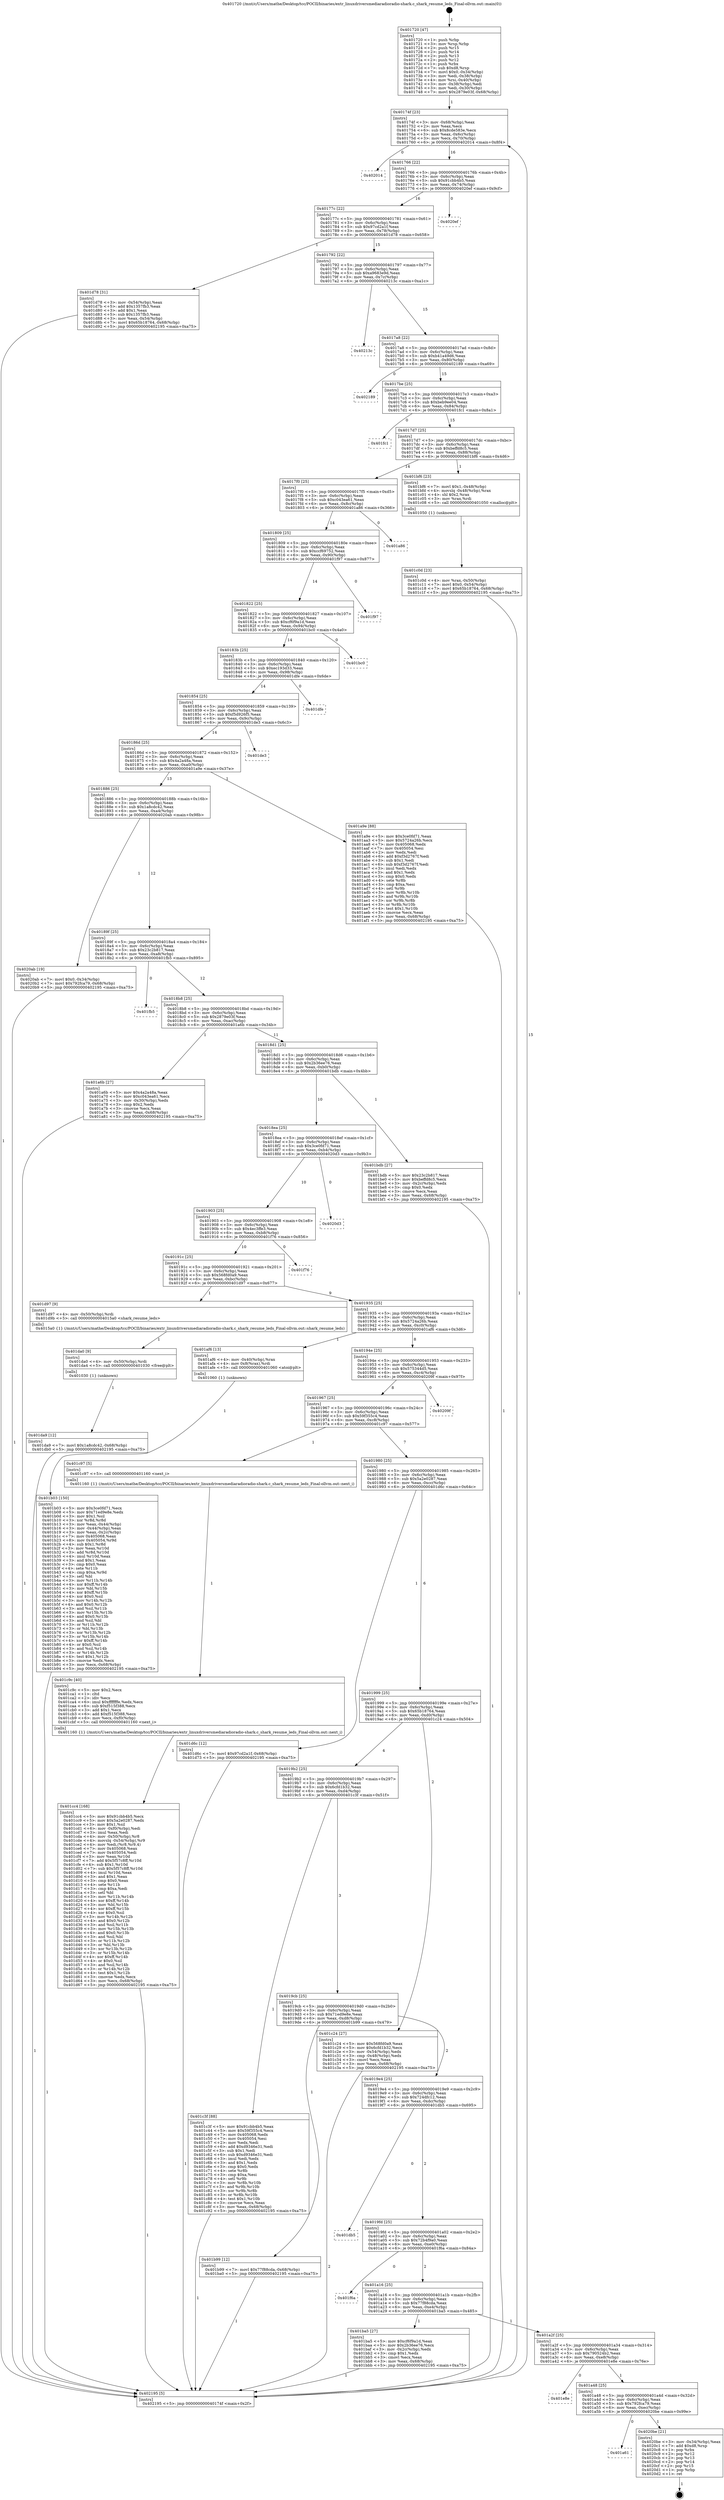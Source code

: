 digraph "0x401720" {
  label = "0x401720 (/mnt/c/Users/mathe/Desktop/tcc/POCII/binaries/extr_linuxdriversmediaradioradio-shark.c_shark_resume_leds_Final-ollvm.out::main(0))"
  labelloc = "t"
  node[shape=record]

  Entry [label="",width=0.3,height=0.3,shape=circle,fillcolor=black,style=filled]
  "0x40174f" [label="{
     0x40174f [23]\l
     | [instrs]\l
     &nbsp;&nbsp;0x40174f \<+3\>: mov -0x68(%rbp),%eax\l
     &nbsp;&nbsp;0x401752 \<+2\>: mov %eax,%ecx\l
     &nbsp;&nbsp;0x401754 \<+6\>: sub $0x8cde583e,%ecx\l
     &nbsp;&nbsp;0x40175a \<+3\>: mov %eax,-0x6c(%rbp)\l
     &nbsp;&nbsp;0x40175d \<+3\>: mov %ecx,-0x70(%rbp)\l
     &nbsp;&nbsp;0x401760 \<+6\>: je 0000000000402014 \<main+0x8f4\>\l
  }"]
  "0x402014" [label="{
     0x402014\l
  }", style=dashed]
  "0x401766" [label="{
     0x401766 [22]\l
     | [instrs]\l
     &nbsp;&nbsp;0x401766 \<+5\>: jmp 000000000040176b \<main+0x4b\>\l
     &nbsp;&nbsp;0x40176b \<+3\>: mov -0x6c(%rbp),%eax\l
     &nbsp;&nbsp;0x40176e \<+5\>: sub $0x91cbb4b5,%eax\l
     &nbsp;&nbsp;0x401773 \<+3\>: mov %eax,-0x74(%rbp)\l
     &nbsp;&nbsp;0x401776 \<+6\>: je 00000000004020ef \<main+0x9cf\>\l
  }"]
  Exit [label="",width=0.3,height=0.3,shape=circle,fillcolor=black,style=filled,peripheries=2]
  "0x4020ef" [label="{
     0x4020ef\l
  }", style=dashed]
  "0x40177c" [label="{
     0x40177c [22]\l
     | [instrs]\l
     &nbsp;&nbsp;0x40177c \<+5\>: jmp 0000000000401781 \<main+0x61\>\l
     &nbsp;&nbsp;0x401781 \<+3\>: mov -0x6c(%rbp),%eax\l
     &nbsp;&nbsp;0x401784 \<+5\>: sub $0x97cd2a1f,%eax\l
     &nbsp;&nbsp;0x401789 \<+3\>: mov %eax,-0x78(%rbp)\l
     &nbsp;&nbsp;0x40178c \<+6\>: je 0000000000401d78 \<main+0x658\>\l
  }"]
  "0x401a61" [label="{
     0x401a61\l
  }", style=dashed]
  "0x401d78" [label="{
     0x401d78 [31]\l
     | [instrs]\l
     &nbsp;&nbsp;0x401d78 \<+3\>: mov -0x54(%rbp),%eax\l
     &nbsp;&nbsp;0x401d7b \<+5\>: add $0x1357fb3,%eax\l
     &nbsp;&nbsp;0x401d80 \<+3\>: add $0x1,%eax\l
     &nbsp;&nbsp;0x401d83 \<+5\>: sub $0x1357fb3,%eax\l
     &nbsp;&nbsp;0x401d88 \<+3\>: mov %eax,-0x54(%rbp)\l
     &nbsp;&nbsp;0x401d8b \<+7\>: movl $0x65b18764,-0x68(%rbp)\l
     &nbsp;&nbsp;0x401d92 \<+5\>: jmp 0000000000402195 \<main+0xa75\>\l
  }"]
  "0x401792" [label="{
     0x401792 [22]\l
     | [instrs]\l
     &nbsp;&nbsp;0x401792 \<+5\>: jmp 0000000000401797 \<main+0x77\>\l
     &nbsp;&nbsp;0x401797 \<+3\>: mov -0x6c(%rbp),%eax\l
     &nbsp;&nbsp;0x40179a \<+5\>: sub $0xa9683e9d,%eax\l
     &nbsp;&nbsp;0x40179f \<+3\>: mov %eax,-0x7c(%rbp)\l
     &nbsp;&nbsp;0x4017a2 \<+6\>: je 000000000040213c \<main+0xa1c\>\l
  }"]
  "0x4020be" [label="{
     0x4020be [21]\l
     | [instrs]\l
     &nbsp;&nbsp;0x4020be \<+3\>: mov -0x34(%rbp),%eax\l
     &nbsp;&nbsp;0x4020c1 \<+7\>: add $0xd8,%rsp\l
     &nbsp;&nbsp;0x4020c8 \<+1\>: pop %rbx\l
     &nbsp;&nbsp;0x4020c9 \<+2\>: pop %r12\l
     &nbsp;&nbsp;0x4020cb \<+2\>: pop %r13\l
     &nbsp;&nbsp;0x4020cd \<+2\>: pop %r14\l
     &nbsp;&nbsp;0x4020cf \<+2\>: pop %r15\l
     &nbsp;&nbsp;0x4020d1 \<+1\>: pop %rbp\l
     &nbsp;&nbsp;0x4020d2 \<+1\>: ret\l
  }"]
  "0x40213c" [label="{
     0x40213c\l
  }", style=dashed]
  "0x4017a8" [label="{
     0x4017a8 [22]\l
     | [instrs]\l
     &nbsp;&nbsp;0x4017a8 \<+5\>: jmp 00000000004017ad \<main+0x8d\>\l
     &nbsp;&nbsp;0x4017ad \<+3\>: mov -0x6c(%rbp),%eax\l
     &nbsp;&nbsp;0x4017b0 \<+5\>: sub $0xb41a49d6,%eax\l
     &nbsp;&nbsp;0x4017b5 \<+3\>: mov %eax,-0x80(%rbp)\l
     &nbsp;&nbsp;0x4017b8 \<+6\>: je 0000000000402189 \<main+0xa69\>\l
  }"]
  "0x401a48" [label="{
     0x401a48 [25]\l
     | [instrs]\l
     &nbsp;&nbsp;0x401a48 \<+5\>: jmp 0000000000401a4d \<main+0x32d\>\l
     &nbsp;&nbsp;0x401a4d \<+3\>: mov -0x6c(%rbp),%eax\l
     &nbsp;&nbsp;0x401a50 \<+5\>: sub $0x792fca79,%eax\l
     &nbsp;&nbsp;0x401a55 \<+6\>: mov %eax,-0xec(%rbp)\l
     &nbsp;&nbsp;0x401a5b \<+6\>: je 00000000004020be \<main+0x99e\>\l
  }"]
  "0x402189" [label="{
     0x402189\l
  }", style=dashed]
  "0x4017be" [label="{
     0x4017be [25]\l
     | [instrs]\l
     &nbsp;&nbsp;0x4017be \<+5\>: jmp 00000000004017c3 \<main+0xa3\>\l
     &nbsp;&nbsp;0x4017c3 \<+3\>: mov -0x6c(%rbp),%eax\l
     &nbsp;&nbsp;0x4017c6 \<+5\>: sub $0xbeb9ee04,%eax\l
     &nbsp;&nbsp;0x4017cb \<+6\>: mov %eax,-0x84(%rbp)\l
     &nbsp;&nbsp;0x4017d1 \<+6\>: je 0000000000401fc1 \<main+0x8a1\>\l
  }"]
  "0x401e8e" [label="{
     0x401e8e\l
  }", style=dashed]
  "0x401fc1" [label="{
     0x401fc1\l
  }", style=dashed]
  "0x4017d7" [label="{
     0x4017d7 [25]\l
     | [instrs]\l
     &nbsp;&nbsp;0x4017d7 \<+5\>: jmp 00000000004017dc \<main+0xbc\>\l
     &nbsp;&nbsp;0x4017dc \<+3\>: mov -0x6c(%rbp),%eax\l
     &nbsp;&nbsp;0x4017df \<+5\>: sub $0xbeffd8c5,%eax\l
     &nbsp;&nbsp;0x4017e4 \<+6\>: mov %eax,-0x88(%rbp)\l
     &nbsp;&nbsp;0x4017ea \<+6\>: je 0000000000401bf6 \<main+0x4d6\>\l
  }"]
  "0x401da9" [label="{
     0x401da9 [12]\l
     | [instrs]\l
     &nbsp;&nbsp;0x401da9 \<+7\>: movl $0x1a8cdc42,-0x68(%rbp)\l
     &nbsp;&nbsp;0x401db0 \<+5\>: jmp 0000000000402195 \<main+0xa75\>\l
  }"]
  "0x401bf6" [label="{
     0x401bf6 [23]\l
     | [instrs]\l
     &nbsp;&nbsp;0x401bf6 \<+7\>: movl $0x1,-0x48(%rbp)\l
     &nbsp;&nbsp;0x401bfd \<+4\>: movslq -0x48(%rbp),%rax\l
     &nbsp;&nbsp;0x401c01 \<+4\>: shl $0x2,%rax\l
     &nbsp;&nbsp;0x401c05 \<+3\>: mov %rax,%rdi\l
     &nbsp;&nbsp;0x401c08 \<+5\>: call 0000000000401050 \<malloc@plt\>\l
     | [calls]\l
     &nbsp;&nbsp;0x401050 \{1\} (unknown)\l
  }"]
  "0x4017f0" [label="{
     0x4017f0 [25]\l
     | [instrs]\l
     &nbsp;&nbsp;0x4017f0 \<+5\>: jmp 00000000004017f5 \<main+0xd5\>\l
     &nbsp;&nbsp;0x4017f5 \<+3\>: mov -0x6c(%rbp),%eax\l
     &nbsp;&nbsp;0x4017f8 \<+5\>: sub $0xc043ea61,%eax\l
     &nbsp;&nbsp;0x4017fd \<+6\>: mov %eax,-0x8c(%rbp)\l
     &nbsp;&nbsp;0x401803 \<+6\>: je 0000000000401a86 \<main+0x366\>\l
  }"]
  "0x401da0" [label="{
     0x401da0 [9]\l
     | [instrs]\l
     &nbsp;&nbsp;0x401da0 \<+4\>: mov -0x50(%rbp),%rdi\l
     &nbsp;&nbsp;0x401da4 \<+5\>: call 0000000000401030 \<free@plt\>\l
     | [calls]\l
     &nbsp;&nbsp;0x401030 \{1\} (unknown)\l
  }"]
  "0x401a86" [label="{
     0x401a86\l
  }", style=dashed]
  "0x401809" [label="{
     0x401809 [25]\l
     | [instrs]\l
     &nbsp;&nbsp;0x401809 \<+5\>: jmp 000000000040180e \<main+0xee\>\l
     &nbsp;&nbsp;0x40180e \<+3\>: mov -0x6c(%rbp),%eax\l
     &nbsp;&nbsp;0x401811 \<+5\>: sub $0xccf69752,%eax\l
     &nbsp;&nbsp;0x401816 \<+6\>: mov %eax,-0x90(%rbp)\l
     &nbsp;&nbsp;0x40181c \<+6\>: je 0000000000401f97 \<main+0x877\>\l
  }"]
  "0x401cc4" [label="{
     0x401cc4 [168]\l
     | [instrs]\l
     &nbsp;&nbsp;0x401cc4 \<+5\>: mov $0x91cbb4b5,%ecx\l
     &nbsp;&nbsp;0x401cc9 \<+5\>: mov $0x5a2e0287,%edx\l
     &nbsp;&nbsp;0x401cce \<+3\>: mov $0x1,%sil\l
     &nbsp;&nbsp;0x401cd1 \<+6\>: mov -0xf0(%rbp),%edi\l
     &nbsp;&nbsp;0x401cd7 \<+3\>: imul %eax,%edi\l
     &nbsp;&nbsp;0x401cda \<+4\>: mov -0x50(%rbp),%r8\l
     &nbsp;&nbsp;0x401cde \<+4\>: movslq -0x54(%rbp),%r9\l
     &nbsp;&nbsp;0x401ce2 \<+4\>: mov %edi,(%r8,%r9,4)\l
     &nbsp;&nbsp;0x401ce6 \<+7\>: mov 0x405068,%eax\l
     &nbsp;&nbsp;0x401ced \<+7\>: mov 0x405054,%edi\l
     &nbsp;&nbsp;0x401cf4 \<+3\>: mov %eax,%r10d\l
     &nbsp;&nbsp;0x401cf7 \<+7\>: add $0x5f57c8ff,%r10d\l
     &nbsp;&nbsp;0x401cfe \<+4\>: sub $0x1,%r10d\l
     &nbsp;&nbsp;0x401d02 \<+7\>: sub $0x5f57c8ff,%r10d\l
     &nbsp;&nbsp;0x401d09 \<+4\>: imul %r10d,%eax\l
     &nbsp;&nbsp;0x401d0d \<+3\>: and $0x1,%eax\l
     &nbsp;&nbsp;0x401d10 \<+3\>: cmp $0x0,%eax\l
     &nbsp;&nbsp;0x401d13 \<+4\>: sete %r11b\l
     &nbsp;&nbsp;0x401d17 \<+3\>: cmp $0xa,%edi\l
     &nbsp;&nbsp;0x401d1a \<+3\>: setl %bl\l
     &nbsp;&nbsp;0x401d1d \<+3\>: mov %r11b,%r14b\l
     &nbsp;&nbsp;0x401d20 \<+4\>: xor $0xff,%r14b\l
     &nbsp;&nbsp;0x401d24 \<+3\>: mov %bl,%r15b\l
     &nbsp;&nbsp;0x401d27 \<+4\>: xor $0xff,%r15b\l
     &nbsp;&nbsp;0x401d2b \<+4\>: xor $0x0,%sil\l
     &nbsp;&nbsp;0x401d2f \<+3\>: mov %r14b,%r12b\l
     &nbsp;&nbsp;0x401d32 \<+4\>: and $0x0,%r12b\l
     &nbsp;&nbsp;0x401d36 \<+3\>: and %sil,%r11b\l
     &nbsp;&nbsp;0x401d39 \<+3\>: mov %r15b,%r13b\l
     &nbsp;&nbsp;0x401d3c \<+4\>: and $0x0,%r13b\l
     &nbsp;&nbsp;0x401d40 \<+3\>: and %sil,%bl\l
     &nbsp;&nbsp;0x401d43 \<+3\>: or %r11b,%r12b\l
     &nbsp;&nbsp;0x401d46 \<+3\>: or %bl,%r13b\l
     &nbsp;&nbsp;0x401d49 \<+3\>: xor %r13b,%r12b\l
     &nbsp;&nbsp;0x401d4c \<+3\>: or %r15b,%r14b\l
     &nbsp;&nbsp;0x401d4f \<+4\>: xor $0xff,%r14b\l
     &nbsp;&nbsp;0x401d53 \<+4\>: or $0x0,%sil\l
     &nbsp;&nbsp;0x401d57 \<+3\>: and %sil,%r14b\l
     &nbsp;&nbsp;0x401d5a \<+3\>: or %r14b,%r12b\l
     &nbsp;&nbsp;0x401d5d \<+4\>: test $0x1,%r12b\l
     &nbsp;&nbsp;0x401d61 \<+3\>: cmovne %edx,%ecx\l
     &nbsp;&nbsp;0x401d64 \<+3\>: mov %ecx,-0x68(%rbp)\l
     &nbsp;&nbsp;0x401d67 \<+5\>: jmp 0000000000402195 \<main+0xa75\>\l
  }"]
  "0x401f97" [label="{
     0x401f97\l
  }", style=dashed]
  "0x401822" [label="{
     0x401822 [25]\l
     | [instrs]\l
     &nbsp;&nbsp;0x401822 \<+5\>: jmp 0000000000401827 \<main+0x107\>\l
     &nbsp;&nbsp;0x401827 \<+3\>: mov -0x6c(%rbp),%eax\l
     &nbsp;&nbsp;0x40182a \<+5\>: sub $0xcf6f9a1d,%eax\l
     &nbsp;&nbsp;0x40182f \<+6\>: mov %eax,-0x94(%rbp)\l
     &nbsp;&nbsp;0x401835 \<+6\>: je 0000000000401bc0 \<main+0x4a0\>\l
  }"]
  "0x401c9c" [label="{
     0x401c9c [40]\l
     | [instrs]\l
     &nbsp;&nbsp;0x401c9c \<+5\>: mov $0x2,%ecx\l
     &nbsp;&nbsp;0x401ca1 \<+1\>: cltd\l
     &nbsp;&nbsp;0x401ca2 \<+2\>: idiv %ecx\l
     &nbsp;&nbsp;0x401ca4 \<+6\>: imul $0xfffffffe,%edx,%ecx\l
     &nbsp;&nbsp;0x401caa \<+6\>: sub $0xf515f388,%ecx\l
     &nbsp;&nbsp;0x401cb0 \<+3\>: add $0x1,%ecx\l
     &nbsp;&nbsp;0x401cb3 \<+6\>: add $0xf515f388,%ecx\l
     &nbsp;&nbsp;0x401cb9 \<+6\>: mov %ecx,-0xf0(%rbp)\l
     &nbsp;&nbsp;0x401cbf \<+5\>: call 0000000000401160 \<next_i\>\l
     | [calls]\l
     &nbsp;&nbsp;0x401160 \{1\} (/mnt/c/Users/mathe/Desktop/tcc/POCII/binaries/extr_linuxdriversmediaradioradio-shark.c_shark_resume_leds_Final-ollvm.out::next_i)\l
  }"]
  "0x401bc0" [label="{
     0x401bc0\l
  }", style=dashed]
  "0x40183b" [label="{
     0x40183b [25]\l
     | [instrs]\l
     &nbsp;&nbsp;0x40183b \<+5\>: jmp 0000000000401840 \<main+0x120\>\l
     &nbsp;&nbsp;0x401840 \<+3\>: mov -0x6c(%rbp),%eax\l
     &nbsp;&nbsp;0x401843 \<+5\>: sub $0xec193d33,%eax\l
     &nbsp;&nbsp;0x401848 \<+6\>: mov %eax,-0x98(%rbp)\l
     &nbsp;&nbsp;0x40184e \<+6\>: je 0000000000401dfe \<main+0x6de\>\l
  }"]
  "0x401c0d" [label="{
     0x401c0d [23]\l
     | [instrs]\l
     &nbsp;&nbsp;0x401c0d \<+4\>: mov %rax,-0x50(%rbp)\l
     &nbsp;&nbsp;0x401c11 \<+7\>: movl $0x0,-0x54(%rbp)\l
     &nbsp;&nbsp;0x401c18 \<+7\>: movl $0x65b18764,-0x68(%rbp)\l
     &nbsp;&nbsp;0x401c1f \<+5\>: jmp 0000000000402195 \<main+0xa75\>\l
  }"]
  "0x401dfe" [label="{
     0x401dfe\l
  }", style=dashed]
  "0x401854" [label="{
     0x401854 [25]\l
     | [instrs]\l
     &nbsp;&nbsp;0x401854 \<+5\>: jmp 0000000000401859 \<main+0x139\>\l
     &nbsp;&nbsp;0x401859 \<+3\>: mov -0x6c(%rbp),%eax\l
     &nbsp;&nbsp;0x40185c \<+5\>: sub $0xf5d926f5,%eax\l
     &nbsp;&nbsp;0x401861 \<+6\>: mov %eax,-0x9c(%rbp)\l
     &nbsp;&nbsp;0x401867 \<+6\>: je 0000000000401de3 \<main+0x6c3\>\l
  }"]
  "0x401a2f" [label="{
     0x401a2f [25]\l
     | [instrs]\l
     &nbsp;&nbsp;0x401a2f \<+5\>: jmp 0000000000401a34 \<main+0x314\>\l
     &nbsp;&nbsp;0x401a34 \<+3\>: mov -0x6c(%rbp),%eax\l
     &nbsp;&nbsp;0x401a37 \<+5\>: sub $0x790524b2,%eax\l
     &nbsp;&nbsp;0x401a3c \<+6\>: mov %eax,-0xe8(%rbp)\l
     &nbsp;&nbsp;0x401a42 \<+6\>: je 0000000000401e8e \<main+0x76e\>\l
  }"]
  "0x401de3" [label="{
     0x401de3\l
  }", style=dashed]
  "0x40186d" [label="{
     0x40186d [25]\l
     | [instrs]\l
     &nbsp;&nbsp;0x40186d \<+5\>: jmp 0000000000401872 \<main+0x152\>\l
     &nbsp;&nbsp;0x401872 \<+3\>: mov -0x6c(%rbp),%eax\l
     &nbsp;&nbsp;0x401875 \<+5\>: sub $0x4a2a48a,%eax\l
     &nbsp;&nbsp;0x40187a \<+6\>: mov %eax,-0xa0(%rbp)\l
     &nbsp;&nbsp;0x401880 \<+6\>: je 0000000000401a9e \<main+0x37e\>\l
  }"]
  "0x401ba5" [label="{
     0x401ba5 [27]\l
     | [instrs]\l
     &nbsp;&nbsp;0x401ba5 \<+5\>: mov $0xcf6f9a1d,%eax\l
     &nbsp;&nbsp;0x401baa \<+5\>: mov $0x2b36ee76,%ecx\l
     &nbsp;&nbsp;0x401baf \<+3\>: mov -0x2c(%rbp),%edx\l
     &nbsp;&nbsp;0x401bb2 \<+3\>: cmp $0x1,%edx\l
     &nbsp;&nbsp;0x401bb5 \<+3\>: cmovl %ecx,%eax\l
     &nbsp;&nbsp;0x401bb8 \<+3\>: mov %eax,-0x68(%rbp)\l
     &nbsp;&nbsp;0x401bbb \<+5\>: jmp 0000000000402195 \<main+0xa75\>\l
  }"]
  "0x401a9e" [label="{
     0x401a9e [88]\l
     | [instrs]\l
     &nbsp;&nbsp;0x401a9e \<+5\>: mov $0x3ce0fd71,%eax\l
     &nbsp;&nbsp;0x401aa3 \<+5\>: mov $0x5724a26b,%ecx\l
     &nbsp;&nbsp;0x401aa8 \<+7\>: mov 0x405068,%edx\l
     &nbsp;&nbsp;0x401aaf \<+7\>: mov 0x405054,%esi\l
     &nbsp;&nbsp;0x401ab6 \<+2\>: mov %edx,%edi\l
     &nbsp;&nbsp;0x401ab8 \<+6\>: add $0xf3d2767f,%edi\l
     &nbsp;&nbsp;0x401abe \<+3\>: sub $0x1,%edi\l
     &nbsp;&nbsp;0x401ac1 \<+6\>: sub $0xf3d2767f,%edi\l
     &nbsp;&nbsp;0x401ac7 \<+3\>: imul %edi,%edx\l
     &nbsp;&nbsp;0x401aca \<+3\>: and $0x1,%edx\l
     &nbsp;&nbsp;0x401acd \<+3\>: cmp $0x0,%edx\l
     &nbsp;&nbsp;0x401ad0 \<+4\>: sete %r8b\l
     &nbsp;&nbsp;0x401ad4 \<+3\>: cmp $0xa,%esi\l
     &nbsp;&nbsp;0x401ad7 \<+4\>: setl %r9b\l
     &nbsp;&nbsp;0x401adb \<+3\>: mov %r8b,%r10b\l
     &nbsp;&nbsp;0x401ade \<+3\>: and %r9b,%r10b\l
     &nbsp;&nbsp;0x401ae1 \<+3\>: xor %r9b,%r8b\l
     &nbsp;&nbsp;0x401ae4 \<+3\>: or %r8b,%r10b\l
     &nbsp;&nbsp;0x401ae7 \<+4\>: test $0x1,%r10b\l
     &nbsp;&nbsp;0x401aeb \<+3\>: cmovne %ecx,%eax\l
     &nbsp;&nbsp;0x401aee \<+3\>: mov %eax,-0x68(%rbp)\l
     &nbsp;&nbsp;0x401af1 \<+5\>: jmp 0000000000402195 \<main+0xa75\>\l
  }"]
  "0x401886" [label="{
     0x401886 [25]\l
     | [instrs]\l
     &nbsp;&nbsp;0x401886 \<+5\>: jmp 000000000040188b \<main+0x16b\>\l
     &nbsp;&nbsp;0x40188b \<+3\>: mov -0x6c(%rbp),%eax\l
     &nbsp;&nbsp;0x40188e \<+5\>: sub $0x1a8cdc42,%eax\l
     &nbsp;&nbsp;0x401893 \<+6\>: mov %eax,-0xa4(%rbp)\l
     &nbsp;&nbsp;0x401899 \<+6\>: je 00000000004020ab \<main+0x98b\>\l
  }"]
  "0x401a16" [label="{
     0x401a16 [25]\l
     | [instrs]\l
     &nbsp;&nbsp;0x401a16 \<+5\>: jmp 0000000000401a1b \<main+0x2fb\>\l
     &nbsp;&nbsp;0x401a1b \<+3\>: mov -0x6c(%rbp),%eax\l
     &nbsp;&nbsp;0x401a1e \<+5\>: sub $0x77f88cda,%eax\l
     &nbsp;&nbsp;0x401a23 \<+6\>: mov %eax,-0xe4(%rbp)\l
     &nbsp;&nbsp;0x401a29 \<+6\>: je 0000000000401ba5 \<main+0x485\>\l
  }"]
  "0x4020ab" [label="{
     0x4020ab [19]\l
     | [instrs]\l
     &nbsp;&nbsp;0x4020ab \<+7\>: movl $0x0,-0x34(%rbp)\l
     &nbsp;&nbsp;0x4020b2 \<+7\>: movl $0x792fca79,-0x68(%rbp)\l
     &nbsp;&nbsp;0x4020b9 \<+5\>: jmp 0000000000402195 \<main+0xa75\>\l
  }"]
  "0x40189f" [label="{
     0x40189f [25]\l
     | [instrs]\l
     &nbsp;&nbsp;0x40189f \<+5\>: jmp 00000000004018a4 \<main+0x184\>\l
     &nbsp;&nbsp;0x4018a4 \<+3\>: mov -0x6c(%rbp),%eax\l
     &nbsp;&nbsp;0x4018a7 \<+5\>: sub $0x23c2b817,%eax\l
     &nbsp;&nbsp;0x4018ac \<+6\>: mov %eax,-0xa8(%rbp)\l
     &nbsp;&nbsp;0x4018b2 \<+6\>: je 0000000000401fb5 \<main+0x895\>\l
  }"]
  "0x401f6a" [label="{
     0x401f6a\l
  }", style=dashed]
  "0x401fb5" [label="{
     0x401fb5\l
  }", style=dashed]
  "0x4018b8" [label="{
     0x4018b8 [25]\l
     | [instrs]\l
     &nbsp;&nbsp;0x4018b8 \<+5\>: jmp 00000000004018bd \<main+0x19d\>\l
     &nbsp;&nbsp;0x4018bd \<+3\>: mov -0x6c(%rbp),%eax\l
     &nbsp;&nbsp;0x4018c0 \<+5\>: sub $0x2879e03f,%eax\l
     &nbsp;&nbsp;0x4018c5 \<+6\>: mov %eax,-0xac(%rbp)\l
     &nbsp;&nbsp;0x4018cb \<+6\>: je 0000000000401a6b \<main+0x34b\>\l
  }"]
  "0x4019fd" [label="{
     0x4019fd [25]\l
     | [instrs]\l
     &nbsp;&nbsp;0x4019fd \<+5\>: jmp 0000000000401a02 \<main+0x2e2\>\l
     &nbsp;&nbsp;0x401a02 \<+3\>: mov -0x6c(%rbp),%eax\l
     &nbsp;&nbsp;0x401a05 \<+5\>: sub $0x72b4f9a0,%eax\l
     &nbsp;&nbsp;0x401a0a \<+6\>: mov %eax,-0xe0(%rbp)\l
     &nbsp;&nbsp;0x401a10 \<+6\>: je 0000000000401f6a \<main+0x84a\>\l
  }"]
  "0x401a6b" [label="{
     0x401a6b [27]\l
     | [instrs]\l
     &nbsp;&nbsp;0x401a6b \<+5\>: mov $0x4a2a48a,%eax\l
     &nbsp;&nbsp;0x401a70 \<+5\>: mov $0xc043ea61,%ecx\l
     &nbsp;&nbsp;0x401a75 \<+3\>: mov -0x30(%rbp),%edx\l
     &nbsp;&nbsp;0x401a78 \<+3\>: cmp $0x2,%edx\l
     &nbsp;&nbsp;0x401a7b \<+3\>: cmovne %ecx,%eax\l
     &nbsp;&nbsp;0x401a7e \<+3\>: mov %eax,-0x68(%rbp)\l
     &nbsp;&nbsp;0x401a81 \<+5\>: jmp 0000000000402195 \<main+0xa75\>\l
  }"]
  "0x4018d1" [label="{
     0x4018d1 [25]\l
     | [instrs]\l
     &nbsp;&nbsp;0x4018d1 \<+5\>: jmp 00000000004018d6 \<main+0x1b6\>\l
     &nbsp;&nbsp;0x4018d6 \<+3\>: mov -0x6c(%rbp),%eax\l
     &nbsp;&nbsp;0x4018d9 \<+5\>: sub $0x2b36ee76,%eax\l
     &nbsp;&nbsp;0x4018de \<+6\>: mov %eax,-0xb0(%rbp)\l
     &nbsp;&nbsp;0x4018e4 \<+6\>: je 0000000000401bdb \<main+0x4bb\>\l
  }"]
  "0x402195" [label="{
     0x402195 [5]\l
     | [instrs]\l
     &nbsp;&nbsp;0x402195 \<+5\>: jmp 000000000040174f \<main+0x2f\>\l
  }"]
  "0x401720" [label="{
     0x401720 [47]\l
     | [instrs]\l
     &nbsp;&nbsp;0x401720 \<+1\>: push %rbp\l
     &nbsp;&nbsp;0x401721 \<+3\>: mov %rsp,%rbp\l
     &nbsp;&nbsp;0x401724 \<+2\>: push %r15\l
     &nbsp;&nbsp;0x401726 \<+2\>: push %r14\l
     &nbsp;&nbsp;0x401728 \<+2\>: push %r13\l
     &nbsp;&nbsp;0x40172a \<+2\>: push %r12\l
     &nbsp;&nbsp;0x40172c \<+1\>: push %rbx\l
     &nbsp;&nbsp;0x40172d \<+7\>: sub $0xd8,%rsp\l
     &nbsp;&nbsp;0x401734 \<+7\>: movl $0x0,-0x34(%rbp)\l
     &nbsp;&nbsp;0x40173b \<+3\>: mov %edi,-0x38(%rbp)\l
     &nbsp;&nbsp;0x40173e \<+4\>: mov %rsi,-0x40(%rbp)\l
     &nbsp;&nbsp;0x401742 \<+3\>: mov -0x38(%rbp),%edi\l
     &nbsp;&nbsp;0x401745 \<+3\>: mov %edi,-0x30(%rbp)\l
     &nbsp;&nbsp;0x401748 \<+7\>: movl $0x2879e03f,-0x68(%rbp)\l
  }"]
  "0x401db5" [label="{
     0x401db5\l
  }", style=dashed]
  "0x401bdb" [label="{
     0x401bdb [27]\l
     | [instrs]\l
     &nbsp;&nbsp;0x401bdb \<+5\>: mov $0x23c2b817,%eax\l
     &nbsp;&nbsp;0x401be0 \<+5\>: mov $0xbeffd8c5,%ecx\l
     &nbsp;&nbsp;0x401be5 \<+3\>: mov -0x2c(%rbp),%edx\l
     &nbsp;&nbsp;0x401be8 \<+3\>: cmp $0x0,%edx\l
     &nbsp;&nbsp;0x401beb \<+3\>: cmove %ecx,%eax\l
     &nbsp;&nbsp;0x401bee \<+3\>: mov %eax,-0x68(%rbp)\l
     &nbsp;&nbsp;0x401bf1 \<+5\>: jmp 0000000000402195 \<main+0xa75\>\l
  }"]
  "0x4018ea" [label="{
     0x4018ea [25]\l
     | [instrs]\l
     &nbsp;&nbsp;0x4018ea \<+5\>: jmp 00000000004018ef \<main+0x1cf\>\l
     &nbsp;&nbsp;0x4018ef \<+3\>: mov -0x6c(%rbp),%eax\l
     &nbsp;&nbsp;0x4018f2 \<+5\>: sub $0x3ce0fd71,%eax\l
     &nbsp;&nbsp;0x4018f7 \<+6\>: mov %eax,-0xb4(%rbp)\l
     &nbsp;&nbsp;0x4018fd \<+6\>: je 00000000004020d3 \<main+0x9b3\>\l
  }"]
  "0x4019e4" [label="{
     0x4019e4 [25]\l
     | [instrs]\l
     &nbsp;&nbsp;0x4019e4 \<+5\>: jmp 00000000004019e9 \<main+0x2c9\>\l
     &nbsp;&nbsp;0x4019e9 \<+3\>: mov -0x6c(%rbp),%eax\l
     &nbsp;&nbsp;0x4019ec \<+5\>: sub $0x724dfc12,%eax\l
     &nbsp;&nbsp;0x4019f1 \<+6\>: mov %eax,-0xdc(%rbp)\l
     &nbsp;&nbsp;0x4019f7 \<+6\>: je 0000000000401db5 \<main+0x695\>\l
  }"]
  "0x4020d3" [label="{
     0x4020d3\l
  }", style=dashed]
  "0x401903" [label="{
     0x401903 [25]\l
     | [instrs]\l
     &nbsp;&nbsp;0x401903 \<+5\>: jmp 0000000000401908 \<main+0x1e8\>\l
     &nbsp;&nbsp;0x401908 \<+3\>: mov -0x6c(%rbp),%eax\l
     &nbsp;&nbsp;0x40190b \<+5\>: sub $0x4ec3ffe3,%eax\l
     &nbsp;&nbsp;0x401910 \<+6\>: mov %eax,-0xb8(%rbp)\l
     &nbsp;&nbsp;0x401916 \<+6\>: je 0000000000401f76 \<main+0x856\>\l
  }"]
  "0x401b99" [label="{
     0x401b99 [12]\l
     | [instrs]\l
     &nbsp;&nbsp;0x401b99 \<+7\>: movl $0x77f88cda,-0x68(%rbp)\l
     &nbsp;&nbsp;0x401ba0 \<+5\>: jmp 0000000000402195 \<main+0xa75\>\l
  }"]
  "0x401f76" [label="{
     0x401f76\l
  }", style=dashed]
  "0x40191c" [label="{
     0x40191c [25]\l
     | [instrs]\l
     &nbsp;&nbsp;0x40191c \<+5\>: jmp 0000000000401921 \<main+0x201\>\l
     &nbsp;&nbsp;0x401921 \<+3\>: mov -0x6c(%rbp),%eax\l
     &nbsp;&nbsp;0x401924 \<+5\>: sub $0x568fd0a9,%eax\l
     &nbsp;&nbsp;0x401929 \<+6\>: mov %eax,-0xbc(%rbp)\l
     &nbsp;&nbsp;0x40192f \<+6\>: je 0000000000401d97 \<main+0x677\>\l
  }"]
  "0x4019cb" [label="{
     0x4019cb [25]\l
     | [instrs]\l
     &nbsp;&nbsp;0x4019cb \<+5\>: jmp 00000000004019d0 \<main+0x2b0\>\l
     &nbsp;&nbsp;0x4019d0 \<+3\>: mov -0x6c(%rbp),%eax\l
     &nbsp;&nbsp;0x4019d3 \<+5\>: sub $0x71ed9e8e,%eax\l
     &nbsp;&nbsp;0x4019d8 \<+6\>: mov %eax,-0xd8(%rbp)\l
     &nbsp;&nbsp;0x4019de \<+6\>: je 0000000000401b99 \<main+0x479\>\l
  }"]
  "0x401d97" [label="{
     0x401d97 [9]\l
     | [instrs]\l
     &nbsp;&nbsp;0x401d97 \<+4\>: mov -0x50(%rbp),%rdi\l
     &nbsp;&nbsp;0x401d9b \<+5\>: call 00000000004015a0 \<shark_resume_leds\>\l
     | [calls]\l
     &nbsp;&nbsp;0x4015a0 \{1\} (/mnt/c/Users/mathe/Desktop/tcc/POCII/binaries/extr_linuxdriversmediaradioradio-shark.c_shark_resume_leds_Final-ollvm.out::shark_resume_leds)\l
  }"]
  "0x401935" [label="{
     0x401935 [25]\l
     | [instrs]\l
     &nbsp;&nbsp;0x401935 \<+5\>: jmp 000000000040193a \<main+0x21a\>\l
     &nbsp;&nbsp;0x40193a \<+3\>: mov -0x6c(%rbp),%eax\l
     &nbsp;&nbsp;0x40193d \<+5\>: sub $0x5724a26b,%eax\l
     &nbsp;&nbsp;0x401942 \<+6\>: mov %eax,-0xc0(%rbp)\l
     &nbsp;&nbsp;0x401948 \<+6\>: je 0000000000401af6 \<main+0x3d6\>\l
  }"]
  "0x401c3f" [label="{
     0x401c3f [88]\l
     | [instrs]\l
     &nbsp;&nbsp;0x401c3f \<+5\>: mov $0x91cbb4b5,%eax\l
     &nbsp;&nbsp;0x401c44 \<+5\>: mov $0x59f355c4,%ecx\l
     &nbsp;&nbsp;0x401c49 \<+7\>: mov 0x405068,%edx\l
     &nbsp;&nbsp;0x401c50 \<+7\>: mov 0x405054,%esi\l
     &nbsp;&nbsp;0x401c57 \<+2\>: mov %edx,%edi\l
     &nbsp;&nbsp;0x401c59 \<+6\>: add $0xd9346e31,%edi\l
     &nbsp;&nbsp;0x401c5f \<+3\>: sub $0x1,%edi\l
     &nbsp;&nbsp;0x401c62 \<+6\>: sub $0xd9346e31,%edi\l
     &nbsp;&nbsp;0x401c68 \<+3\>: imul %edi,%edx\l
     &nbsp;&nbsp;0x401c6b \<+3\>: and $0x1,%edx\l
     &nbsp;&nbsp;0x401c6e \<+3\>: cmp $0x0,%edx\l
     &nbsp;&nbsp;0x401c71 \<+4\>: sete %r8b\l
     &nbsp;&nbsp;0x401c75 \<+3\>: cmp $0xa,%esi\l
     &nbsp;&nbsp;0x401c78 \<+4\>: setl %r9b\l
     &nbsp;&nbsp;0x401c7c \<+3\>: mov %r8b,%r10b\l
     &nbsp;&nbsp;0x401c7f \<+3\>: and %r9b,%r10b\l
     &nbsp;&nbsp;0x401c82 \<+3\>: xor %r9b,%r8b\l
     &nbsp;&nbsp;0x401c85 \<+3\>: or %r8b,%r10b\l
     &nbsp;&nbsp;0x401c88 \<+4\>: test $0x1,%r10b\l
     &nbsp;&nbsp;0x401c8c \<+3\>: cmovne %ecx,%eax\l
     &nbsp;&nbsp;0x401c8f \<+3\>: mov %eax,-0x68(%rbp)\l
     &nbsp;&nbsp;0x401c92 \<+5\>: jmp 0000000000402195 \<main+0xa75\>\l
  }"]
  "0x401af6" [label="{
     0x401af6 [13]\l
     | [instrs]\l
     &nbsp;&nbsp;0x401af6 \<+4\>: mov -0x40(%rbp),%rax\l
     &nbsp;&nbsp;0x401afa \<+4\>: mov 0x8(%rax),%rdi\l
     &nbsp;&nbsp;0x401afe \<+5\>: call 0000000000401060 \<atoi@plt\>\l
     | [calls]\l
     &nbsp;&nbsp;0x401060 \{1\} (unknown)\l
  }"]
  "0x40194e" [label="{
     0x40194e [25]\l
     | [instrs]\l
     &nbsp;&nbsp;0x40194e \<+5\>: jmp 0000000000401953 \<main+0x233\>\l
     &nbsp;&nbsp;0x401953 \<+3\>: mov -0x6c(%rbp),%eax\l
     &nbsp;&nbsp;0x401956 \<+5\>: sub $0x575344d5,%eax\l
     &nbsp;&nbsp;0x40195b \<+6\>: mov %eax,-0xc4(%rbp)\l
     &nbsp;&nbsp;0x401961 \<+6\>: je 000000000040209f \<main+0x97f\>\l
  }"]
  "0x401b03" [label="{
     0x401b03 [150]\l
     | [instrs]\l
     &nbsp;&nbsp;0x401b03 \<+5\>: mov $0x3ce0fd71,%ecx\l
     &nbsp;&nbsp;0x401b08 \<+5\>: mov $0x71ed9e8e,%edx\l
     &nbsp;&nbsp;0x401b0d \<+3\>: mov $0x1,%sil\l
     &nbsp;&nbsp;0x401b10 \<+3\>: xor %r8d,%r8d\l
     &nbsp;&nbsp;0x401b13 \<+3\>: mov %eax,-0x44(%rbp)\l
     &nbsp;&nbsp;0x401b16 \<+3\>: mov -0x44(%rbp),%eax\l
     &nbsp;&nbsp;0x401b19 \<+3\>: mov %eax,-0x2c(%rbp)\l
     &nbsp;&nbsp;0x401b1c \<+7\>: mov 0x405068,%eax\l
     &nbsp;&nbsp;0x401b23 \<+8\>: mov 0x405054,%r9d\l
     &nbsp;&nbsp;0x401b2b \<+4\>: sub $0x1,%r8d\l
     &nbsp;&nbsp;0x401b2f \<+3\>: mov %eax,%r10d\l
     &nbsp;&nbsp;0x401b32 \<+3\>: add %r8d,%r10d\l
     &nbsp;&nbsp;0x401b35 \<+4\>: imul %r10d,%eax\l
     &nbsp;&nbsp;0x401b39 \<+3\>: and $0x1,%eax\l
     &nbsp;&nbsp;0x401b3c \<+3\>: cmp $0x0,%eax\l
     &nbsp;&nbsp;0x401b3f \<+4\>: sete %r11b\l
     &nbsp;&nbsp;0x401b43 \<+4\>: cmp $0xa,%r9d\l
     &nbsp;&nbsp;0x401b47 \<+3\>: setl %bl\l
     &nbsp;&nbsp;0x401b4a \<+3\>: mov %r11b,%r14b\l
     &nbsp;&nbsp;0x401b4d \<+4\>: xor $0xff,%r14b\l
     &nbsp;&nbsp;0x401b51 \<+3\>: mov %bl,%r15b\l
     &nbsp;&nbsp;0x401b54 \<+4\>: xor $0xff,%r15b\l
     &nbsp;&nbsp;0x401b58 \<+4\>: xor $0x0,%sil\l
     &nbsp;&nbsp;0x401b5c \<+3\>: mov %r14b,%r12b\l
     &nbsp;&nbsp;0x401b5f \<+4\>: and $0x0,%r12b\l
     &nbsp;&nbsp;0x401b63 \<+3\>: and %sil,%r11b\l
     &nbsp;&nbsp;0x401b66 \<+3\>: mov %r15b,%r13b\l
     &nbsp;&nbsp;0x401b69 \<+4\>: and $0x0,%r13b\l
     &nbsp;&nbsp;0x401b6d \<+3\>: and %sil,%bl\l
     &nbsp;&nbsp;0x401b70 \<+3\>: or %r11b,%r12b\l
     &nbsp;&nbsp;0x401b73 \<+3\>: or %bl,%r13b\l
     &nbsp;&nbsp;0x401b76 \<+3\>: xor %r13b,%r12b\l
     &nbsp;&nbsp;0x401b79 \<+3\>: or %r15b,%r14b\l
     &nbsp;&nbsp;0x401b7c \<+4\>: xor $0xff,%r14b\l
     &nbsp;&nbsp;0x401b80 \<+4\>: or $0x0,%sil\l
     &nbsp;&nbsp;0x401b84 \<+3\>: and %sil,%r14b\l
     &nbsp;&nbsp;0x401b87 \<+3\>: or %r14b,%r12b\l
     &nbsp;&nbsp;0x401b8a \<+4\>: test $0x1,%r12b\l
     &nbsp;&nbsp;0x401b8e \<+3\>: cmovne %edx,%ecx\l
     &nbsp;&nbsp;0x401b91 \<+3\>: mov %ecx,-0x68(%rbp)\l
     &nbsp;&nbsp;0x401b94 \<+5\>: jmp 0000000000402195 \<main+0xa75\>\l
  }"]
  "0x4019b2" [label="{
     0x4019b2 [25]\l
     | [instrs]\l
     &nbsp;&nbsp;0x4019b2 \<+5\>: jmp 00000000004019b7 \<main+0x297\>\l
     &nbsp;&nbsp;0x4019b7 \<+3\>: mov -0x6c(%rbp),%eax\l
     &nbsp;&nbsp;0x4019ba \<+5\>: sub $0x6cfd1b32,%eax\l
     &nbsp;&nbsp;0x4019bf \<+6\>: mov %eax,-0xd4(%rbp)\l
     &nbsp;&nbsp;0x4019c5 \<+6\>: je 0000000000401c3f \<main+0x51f\>\l
  }"]
  "0x40209f" [label="{
     0x40209f\l
  }", style=dashed]
  "0x401967" [label="{
     0x401967 [25]\l
     | [instrs]\l
     &nbsp;&nbsp;0x401967 \<+5\>: jmp 000000000040196c \<main+0x24c\>\l
     &nbsp;&nbsp;0x40196c \<+3\>: mov -0x6c(%rbp),%eax\l
     &nbsp;&nbsp;0x40196f \<+5\>: sub $0x59f355c4,%eax\l
     &nbsp;&nbsp;0x401974 \<+6\>: mov %eax,-0xc8(%rbp)\l
     &nbsp;&nbsp;0x40197a \<+6\>: je 0000000000401c97 \<main+0x577\>\l
  }"]
  "0x401c24" [label="{
     0x401c24 [27]\l
     | [instrs]\l
     &nbsp;&nbsp;0x401c24 \<+5\>: mov $0x568fd0a9,%eax\l
     &nbsp;&nbsp;0x401c29 \<+5\>: mov $0x6cfd1b32,%ecx\l
     &nbsp;&nbsp;0x401c2e \<+3\>: mov -0x54(%rbp),%edx\l
     &nbsp;&nbsp;0x401c31 \<+3\>: cmp -0x48(%rbp),%edx\l
     &nbsp;&nbsp;0x401c34 \<+3\>: cmovl %ecx,%eax\l
     &nbsp;&nbsp;0x401c37 \<+3\>: mov %eax,-0x68(%rbp)\l
     &nbsp;&nbsp;0x401c3a \<+5\>: jmp 0000000000402195 \<main+0xa75\>\l
  }"]
  "0x401c97" [label="{
     0x401c97 [5]\l
     | [instrs]\l
     &nbsp;&nbsp;0x401c97 \<+5\>: call 0000000000401160 \<next_i\>\l
     | [calls]\l
     &nbsp;&nbsp;0x401160 \{1\} (/mnt/c/Users/mathe/Desktop/tcc/POCII/binaries/extr_linuxdriversmediaradioradio-shark.c_shark_resume_leds_Final-ollvm.out::next_i)\l
  }"]
  "0x401980" [label="{
     0x401980 [25]\l
     | [instrs]\l
     &nbsp;&nbsp;0x401980 \<+5\>: jmp 0000000000401985 \<main+0x265\>\l
     &nbsp;&nbsp;0x401985 \<+3\>: mov -0x6c(%rbp),%eax\l
     &nbsp;&nbsp;0x401988 \<+5\>: sub $0x5a2e0287,%eax\l
     &nbsp;&nbsp;0x40198d \<+6\>: mov %eax,-0xcc(%rbp)\l
     &nbsp;&nbsp;0x401993 \<+6\>: je 0000000000401d6c \<main+0x64c\>\l
  }"]
  "0x401999" [label="{
     0x401999 [25]\l
     | [instrs]\l
     &nbsp;&nbsp;0x401999 \<+5\>: jmp 000000000040199e \<main+0x27e\>\l
     &nbsp;&nbsp;0x40199e \<+3\>: mov -0x6c(%rbp),%eax\l
     &nbsp;&nbsp;0x4019a1 \<+5\>: sub $0x65b18764,%eax\l
     &nbsp;&nbsp;0x4019a6 \<+6\>: mov %eax,-0xd0(%rbp)\l
     &nbsp;&nbsp;0x4019ac \<+6\>: je 0000000000401c24 \<main+0x504\>\l
  }"]
  "0x401d6c" [label="{
     0x401d6c [12]\l
     | [instrs]\l
     &nbsp;&nbsp;0x401d6c \<+7\>: movl $0x97cd2a1f,-0x68(%rbp)\l
     &nbsp;&nbsp;0x401d73 \<+5\>: jmp 0000000000402195 \<main+0xa75\>\l
  }"]
  Entry -> "0x401720" [label=" 1"]
  "0x40174f" -> "0x402014" [label=" 0"]
  "0x40174f" -> "0x401766" [label=" 16"]
  "0x4020be" -> Exit [label=" 1"]
  "0x401766" -> "0x4020ef" [label=" 0"]
  "0x401766" -> "0x40177c" [label=" 16"]
  "0x401a48" -> "0x401a61" [label=" 0"]
  "0x40177c" -> "0x401d78" [label=" 1"]
  "0x40177c" -> "0x401792" [label=" 15"]
  "0x401a48" -> "0x4020be" [label=" 1"]
  "0x401792" -> "0x40213c" [label=" 0"]
  "0x401792" -> "0x4017a8" [label=" 15"]
  "0x401a2f" -> "0x401a48" [label=" 1"]
  "0x4017a8" -> "0x402189" [label=" 0"]
  "0x4017a8" -> "0x4017be" [label=" 15"]
  "0x401a2f" -> "0x401e8e" [label=" 0"]
  "0x4017be" -> "0x401fc1" [label=" 0"]
  "0x4017be" -> "0x4017d7" [label=" 15"]
  "0x4020ab" -> "0x402195" [label=" 1"]
  "0x4017d7" -> "0x401bf6" [label=" 1"]
  "0x4017d7" -> "0x4017f0" [label=" 14"]
  "0x401da9" -> "0x402195" [label=" 1"]
  "0x4017f0" -> "0x401a86" [label=" 0"]
  "0x4017f0" -> "0x401809" [label=" 14"]
  "0x401da0" -> "0x401da9" [label=" 1"]
  "0x401809" -> "0x401f97" [label=" 0"]
  "0x401809" -> "0x401822" [label=" 14"]
  "0x401d97" -> "0x401da0" [label=" 1"]
  "0x401822" -> "0x401bc0" [label=" 0"]
  "0x401822" -> "0x40183b" [label=" 14"]
  "0x401d78" -> "0x402195" [label=" 1"]
  "0x40183b" -> "0x401dfe" [label=" 0"]
  "0x40183b" -> "0x401854" [label=" 14"]
  "0x401d6c" -> "0x402195" [label=" 1"]
  "0x401854" -> "0x401de3" [label=" 0"]
  "0x401854" -> "0x40186d" [label=" 14"]
  "0x401cc4" -> "0x402195" [label=" 1"]
  "0x40186d" -> "0x401a9e" [label=" 1"]
  "0x40186d" -> "0x401886" [label=" 13"]
  "0x401c9c" -> "0x401cc4" [label=" 1"]
  "0x401886" -> "0x4020ab" [label=" 1"]
  "0x401886" -> "0x40189f" [label=" 12"]
  "0x401c3f" -> "0x402195" [label=" 1"]
  "0x40189f" -> "0x401fb5" [label=" 0"]
  "0x40189f" -> "0x4018b8" [label=" 12"]
  "0x401c24" -> "0x402195" [label=" 2"]
  "0x4018b8" -> "0x401a6b" [label=" 1"]
  "0x4018b8" -> "0x4018d1" [label=" 11"]
  "0x401a6b" -> "0x402195" [label=" 1"]
  "0x401720" -> "0x40174f" [label=" 1"]
  "0x402195" -> "0x40174f" [label=" 15"]
  "0x401a9e" -> "0x402195" [label=" 1"]
  "0x401bf6" -> "0x401c0d" [label=" 1"]
  "0x4018d1" -> "0x401bdb" [label=" 1"]
  "0x4018d1" -> "0x4018ea" [label=" 10"]
  "0x401bdb" -> "0x402195" [label=" 1"]
  "0x4018ea" -> "0x4020d3" [label=" 0"]
  "0x4018ea" -> "0x401903" [label=" 10"]
  "0x401a16" -> "0x401a2f" [label=" 1"]
  "0x401903" -> "0x401f76" [label=" 0"]
  "0x401903" -> "0x40191c" [label=" 10"]
  "0x401a16" -> "0x401ba5" [label=" 1"]
  "0x40191c" -> "0x401d97" [label=" 1"]
  "0x40191c" -> "0x401935" [label=" 9"]
  "0x4019fd" -> "0x401a16" [label=" 2"]
  "0x401935" -> "0x401af6" [label=" 1"]
  "0x401935" -> "0x40194e" [label=" 8"]
  "0x401af6" -> "0x401b03" [label=" 1"]
  "0x401b03" -> "0x402195" [label=" 1"]
  "0x4019fd" -> "0x401f6a" [label=" 0"]
  "0x40194e" -> "0x40209f" [label=" 0"]
  "0x40194e" -> "0x401967" [label=" 8"]
  "0x4019e4" -> "0x4019fd" [label=" 2"]
  "0x401967" -> "0x401c97" [label=" 1"]
  "0x401967" -> "0x401980" [label=" 7"]
  "0x4019e4" -> "0x401db5" [label=" 0"]
  "0x401980" -> "0x401d6c" [label=" 1"]
  "0x401980" -> "0x401999" [label=" 6"]
  "0x401ba5" -> "0x402195" [label=" 1"]
  "0x401999" -> "0x401c24" [label=" 2"]
  "0x401999" -> "0x4019b2" [label=" 4"]
  "0x401c0d" -> "0x402195" [label=" 1"]
  "0x4019b2" -> "0x401c3f" [label=" 1"]
  "0x4019b2" -> "0x4019cb" [label=" 3"]
  "0x401c97" -> "0x401c9c" [label=" 1"]
  "0x4019cb" -> "0x401b99" [label=" 1"]
  "0x4019cb" -> "0x4019e4" [label=" 2"]
  "0x401b99" -> "0x402195" [label=" 1"]
}
